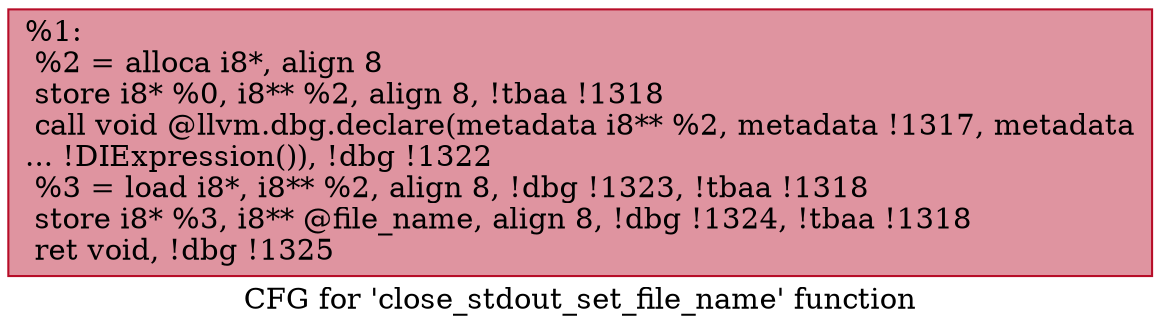digraph "CFG for 'close_stdout_set_file_name' function" {
	label="CFG for 'close_stdout_set_file_name' function";

	Node0xffc330 [shape=record,color="#b70d28ff", style=filled, fillcolor="#b70d2870",label="{%1:\l  %2 = alloca i8*, align 8\l  store i8* %0, i8** %2, align 8, !tbaa !1318\l  call void @llvm.dbg.declare(metadata i8** %2, metadata !1317, metadata\l... !DIExpression()), !dbg !1322\l  %3 = load i8*, i8** %2, align 8, !dbg !1323, !tbaa !1318\l  store i8* %3, i8** @file_name, align 8, !dbg !1324, !tbaa !1318\l  ret void, !dbg !1325\l}"];
}
